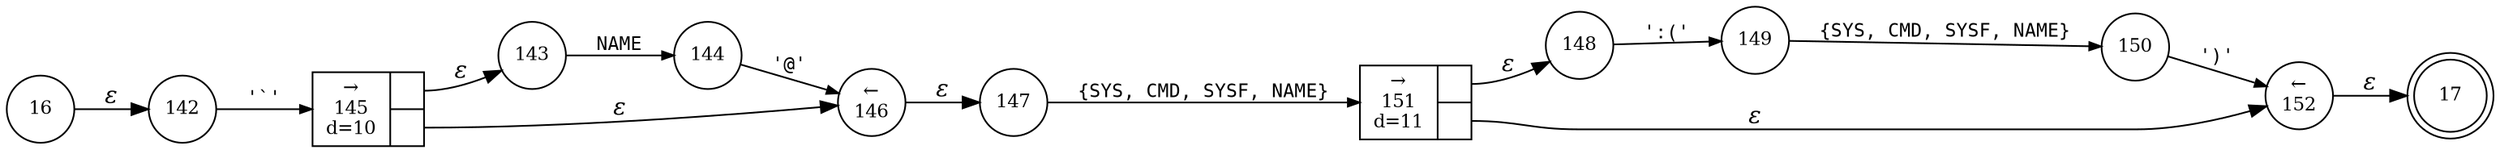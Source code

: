 digraph ATN {
rankdir=LR;
s17[fontsize=11, label="17", shape=doublecircle, fixedsize=true, width=.6];
s142[fontsize=11,label="142", shape=circle, fixedsize=true, width=.55, peripheries=1];
s143[fontsize=11,label="143", shape=circle, fixedsize=true, width=.55, peripheries=1];
s16[fontsize=11,label="16", shape=circle, fixedsize=true, width=.55, peripheries=1];
s144[fontsize=11,label="144", shape=circle, fixedsize=true, width=.55, peripheries=1];
s145[fontsize=11,label="{&rarr;\n145\nd=10|{<p0>|<p1>}}", shape=record, fixedsize=false, peripheries=1];
s146[fontsize=11,label="&larr;\n146", shape=circle, fixedsize=true, width=.55, peripheries=1];
s147[fontsize=11,label="147", shape=circle, fixedsize=true, width=.55, peripheries=1];
s148[fontsize=11,label="148", shape=circle, fixedsize=true, width=.55, peripheries=1];
s149[fontsize=11,label="149", shape=circle, fixedsize=true, width=.55, peripheries=1];
s150[fontsize=11,label="150", shape=circle, fixedsize=true, width=.55, peripheries=1];
s151[fontsize=11,label="{&rarr;\n151\nd=11|{<p0>|<p1>}}", shape=record, fixedsize=false, peripheries=1];
s152[fontsize=11,label="&larr;\n152", shape=circle, fixedsize=true, width=.55, peripheries=1];
s16 -> s142 [fontname="Times-Italic", label="&epsilon;"];
s142 -> s145 [fontsize=11, fontname="Courier", arrowsize=.7, label = "'`'", arrowhead = normal];
s145:p0 -> s143 [fontname="Times-Italic", label="&epsilon;"];
s145:p1 -> s146 [fontname="Times-Italic", label="&epsilon;"];
s143 -> s144 [fontsize=11, fontname="Courier", arrowsize=.7, label = "NAME", arrowhead = normal];
s146 -> s147 [fontname="Times-Italic", label="&epsilon;"];
s144 -> s146 [fontsize=11, fontname="Courier", arrowsize=.7, label = "'@'", arrowhead = normal];
s147 -> s151 [fontsize=11, fontname="Courier", arrowsize=.7, label = "{SYS, CMD, SYSF, NAME}", arrowhead = normal];
s151:p0 -> s148 [fontname="Times-Italic", label="&epsilon;"];
s151:p1 -> s152 [fontname="Times-Italic", label="&epsilon;"];
s148 -> s149 [fontsize=11, fontname="Courier", arrowsize=.7, label = "':('", arrowhead = normal];
s152 -> s17 [fontname="Times-Italic", label="&epsilon;"];
s149 -> s150 [fontsize=11, fontname="Courier", arrowsize=.7, label = "{SYS, CMD, SYSF, NAME}", arrowhead = normal];
s150 -> s152 [fontsize=11, fontname="Courier", arrowsize=.7, label = "')'", arrowhead = normal];
}